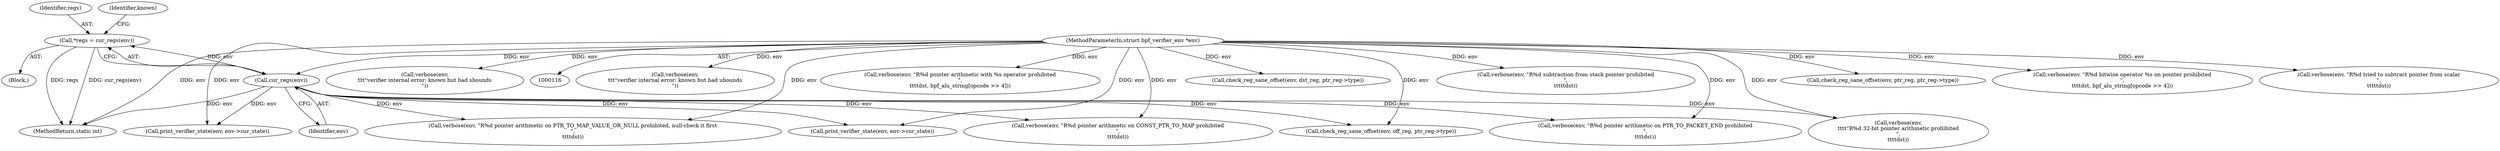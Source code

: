 digraph "0_linux_bb7f0f989ca7de1153bd128a40a71709e339fa03@pointer" {
"1000123" [label="(Call,*regs = cur_regs(env))"];
"1000125" [label="(Call,cur_regs(env))"];
"1000117" [label="(MethodParameterIn,struct bpf_verifier_env *env)"];
"1000234" [label="(Call,verbose(env,\n\t\t\t\"verifier internal error: known but bad ubounds\n\"))"];
"1000124" [label="(Identifier,regs)"];
"1000121" [label="(Block,)"];
"1000126" [label="(Identifier,env)"];
"1000253" [label="(Call,verbose(env,\n\t\t\t\t\"R%d 32-bit pointer arithmetic prohibited\n\",\n\t\t\t\tdst))"];
"1000291" [label="(Call,verbose(env, \"R%d pointer arithmetic on CONST_PTR_TO_MAP prohibited\n\",\n\t\t\t\tdst))"];
"1000229" [label="(Call,print_verifier_state(env, env->cur_state))"];
"1000766" [label="(Call,verbose(env, \"R%d pointer arithmetic with %s operator prohibited\n\",\n\t\t\t\tdst, bpf_alu_string[opcode >> 4]))"];
"1000780" [label="(Call,check_reg_sane_offset(env, dst_reg, ptr_reg->type))"];
"1000210" [label="(Call,print_verifier_state(env, env->cur_state))"];
"1000125" [label="(Call,cur_regs(env))"];
"1000272" [label="(Call,verbose(env, \"R%d pointer arithmetic on PTR_TO_MAP_VALUE_OR_NULL prohibited, null-check it first\n\",\n\t\t\t\tdst))"];
"1000557" [label="(Call,verbose(env, \"R%d subtraction from stack pointer prohibited\n\",\n\t\t\t\t\tdst))"];
"1000310" [label="(Call,verbose(env, \"R%d pointer arithmetic on PTR_TO_PACKET_END prohibited\n\",\n\t\t\t\tdst))"];
"1000797" [label="(MethodReturn,static int)"];
"1000341" [label="(Call,check_reg_sane_offset(env, ptr_reg, ptr_reg->type))"];
"1000123" [label="(Call,*regs = cur_regs(env))"];
"1000748" [label="(Call,verbose(env, \"R%d bitwise operator %s on pointer prohibited\n\",\n\t\t\t\tdst, bpf_alu_string[opcode >> 4]))"];
"1000538" [label="(Call,verbose(env, \"R%d tried to subtract pointer from scalar\n\",\n\t\t\t\t\tdst))"];
"1000215" [label="(Call,verbose(env,\n\t\t\t\"verifier internal error: known but bad sbounds\n\"))"];
"1000117" [label="(MethodParameterIn,struct bpf_verifier_env *env)"];
"1000334" [label="(Call,check_reg_sane_offset(env, off_reg, ptr_reg->type))"];
"1000130" [label="(Identifier,known)"];
"1000123" -> "1000121"  [label="AST: "];
"1000123" -> "1000125"  [label="CFG: "];
"1000124" -> "1000123"  [label="AST: "];
"1000125" -> "1000123"  [label="AST: "];
"1000130" -> "1000123"  [label="CFG: "];
"1000123" -> "1000797"  [label="DDG: cur_regs(env)"];
"1000123" -> "1000797"  [label="DDG: regs"];
"1000125" -> "1000123"  [label="DDG: env"];
"1000125" -> "1000126"  [label="CFG: "];
"1000126" -> "1000125"  [label="AST: "];
"1000125" -> "1000797"  [label="DDG: env"];
"1000117" -> "1000125"  [label="DDG: env"];
"1000125" -> "1000210"  [label="DDG: env"];
"1000125" -> "1000229"  [label="DDG: env"];
"1000125" -> "1000253"  [label="DDG: env"];
"1000125" -> "1000272"  [label="DDG: env"];
"1000125" -> "1000291"  [label="DDG: env"];
"1000125" -> "1000310"  [label="DDG: env"];
"1000125" -> "1000334"  [label="DDG: env"];
"1000117" -> "1000116"  [label="AST: "];
"1000117" -> "1000797"  [label="DDG: env"];
"1000117" -> "1000210"  [label="DDG: env"];
"1000117" -> "1000215"  [label="DDG: env"];
"1000117" -> "1000229"  [label="DDG: env"];
"1000117" -> "1000234"  [label="DDG: env"];
"1000117" -> "1000253"  [label="DDG: env"];
"1000117" -> "1000272"  [label="DDG: env"];
"1000117" -> "1000291"  [label="DDG: env"];
"1000117" -> "1000310"  [label="DDG: env"];
"1000117" -> "1000334"  [label="DDG: env"];
"1000117" -> "1000341"  [label="DDG: env"];
"1000117" -> "1000538"  [label="DDG: env"];
"1000117" -> "1000557"  [label="DDG: env"];
"1000117" -> "1000748"  [label="DDG: env"];
"1000117" -> "1000766"  [label="DDG: env"];
"1000117" -> "1000780"  [label="DDG: env"];
}
